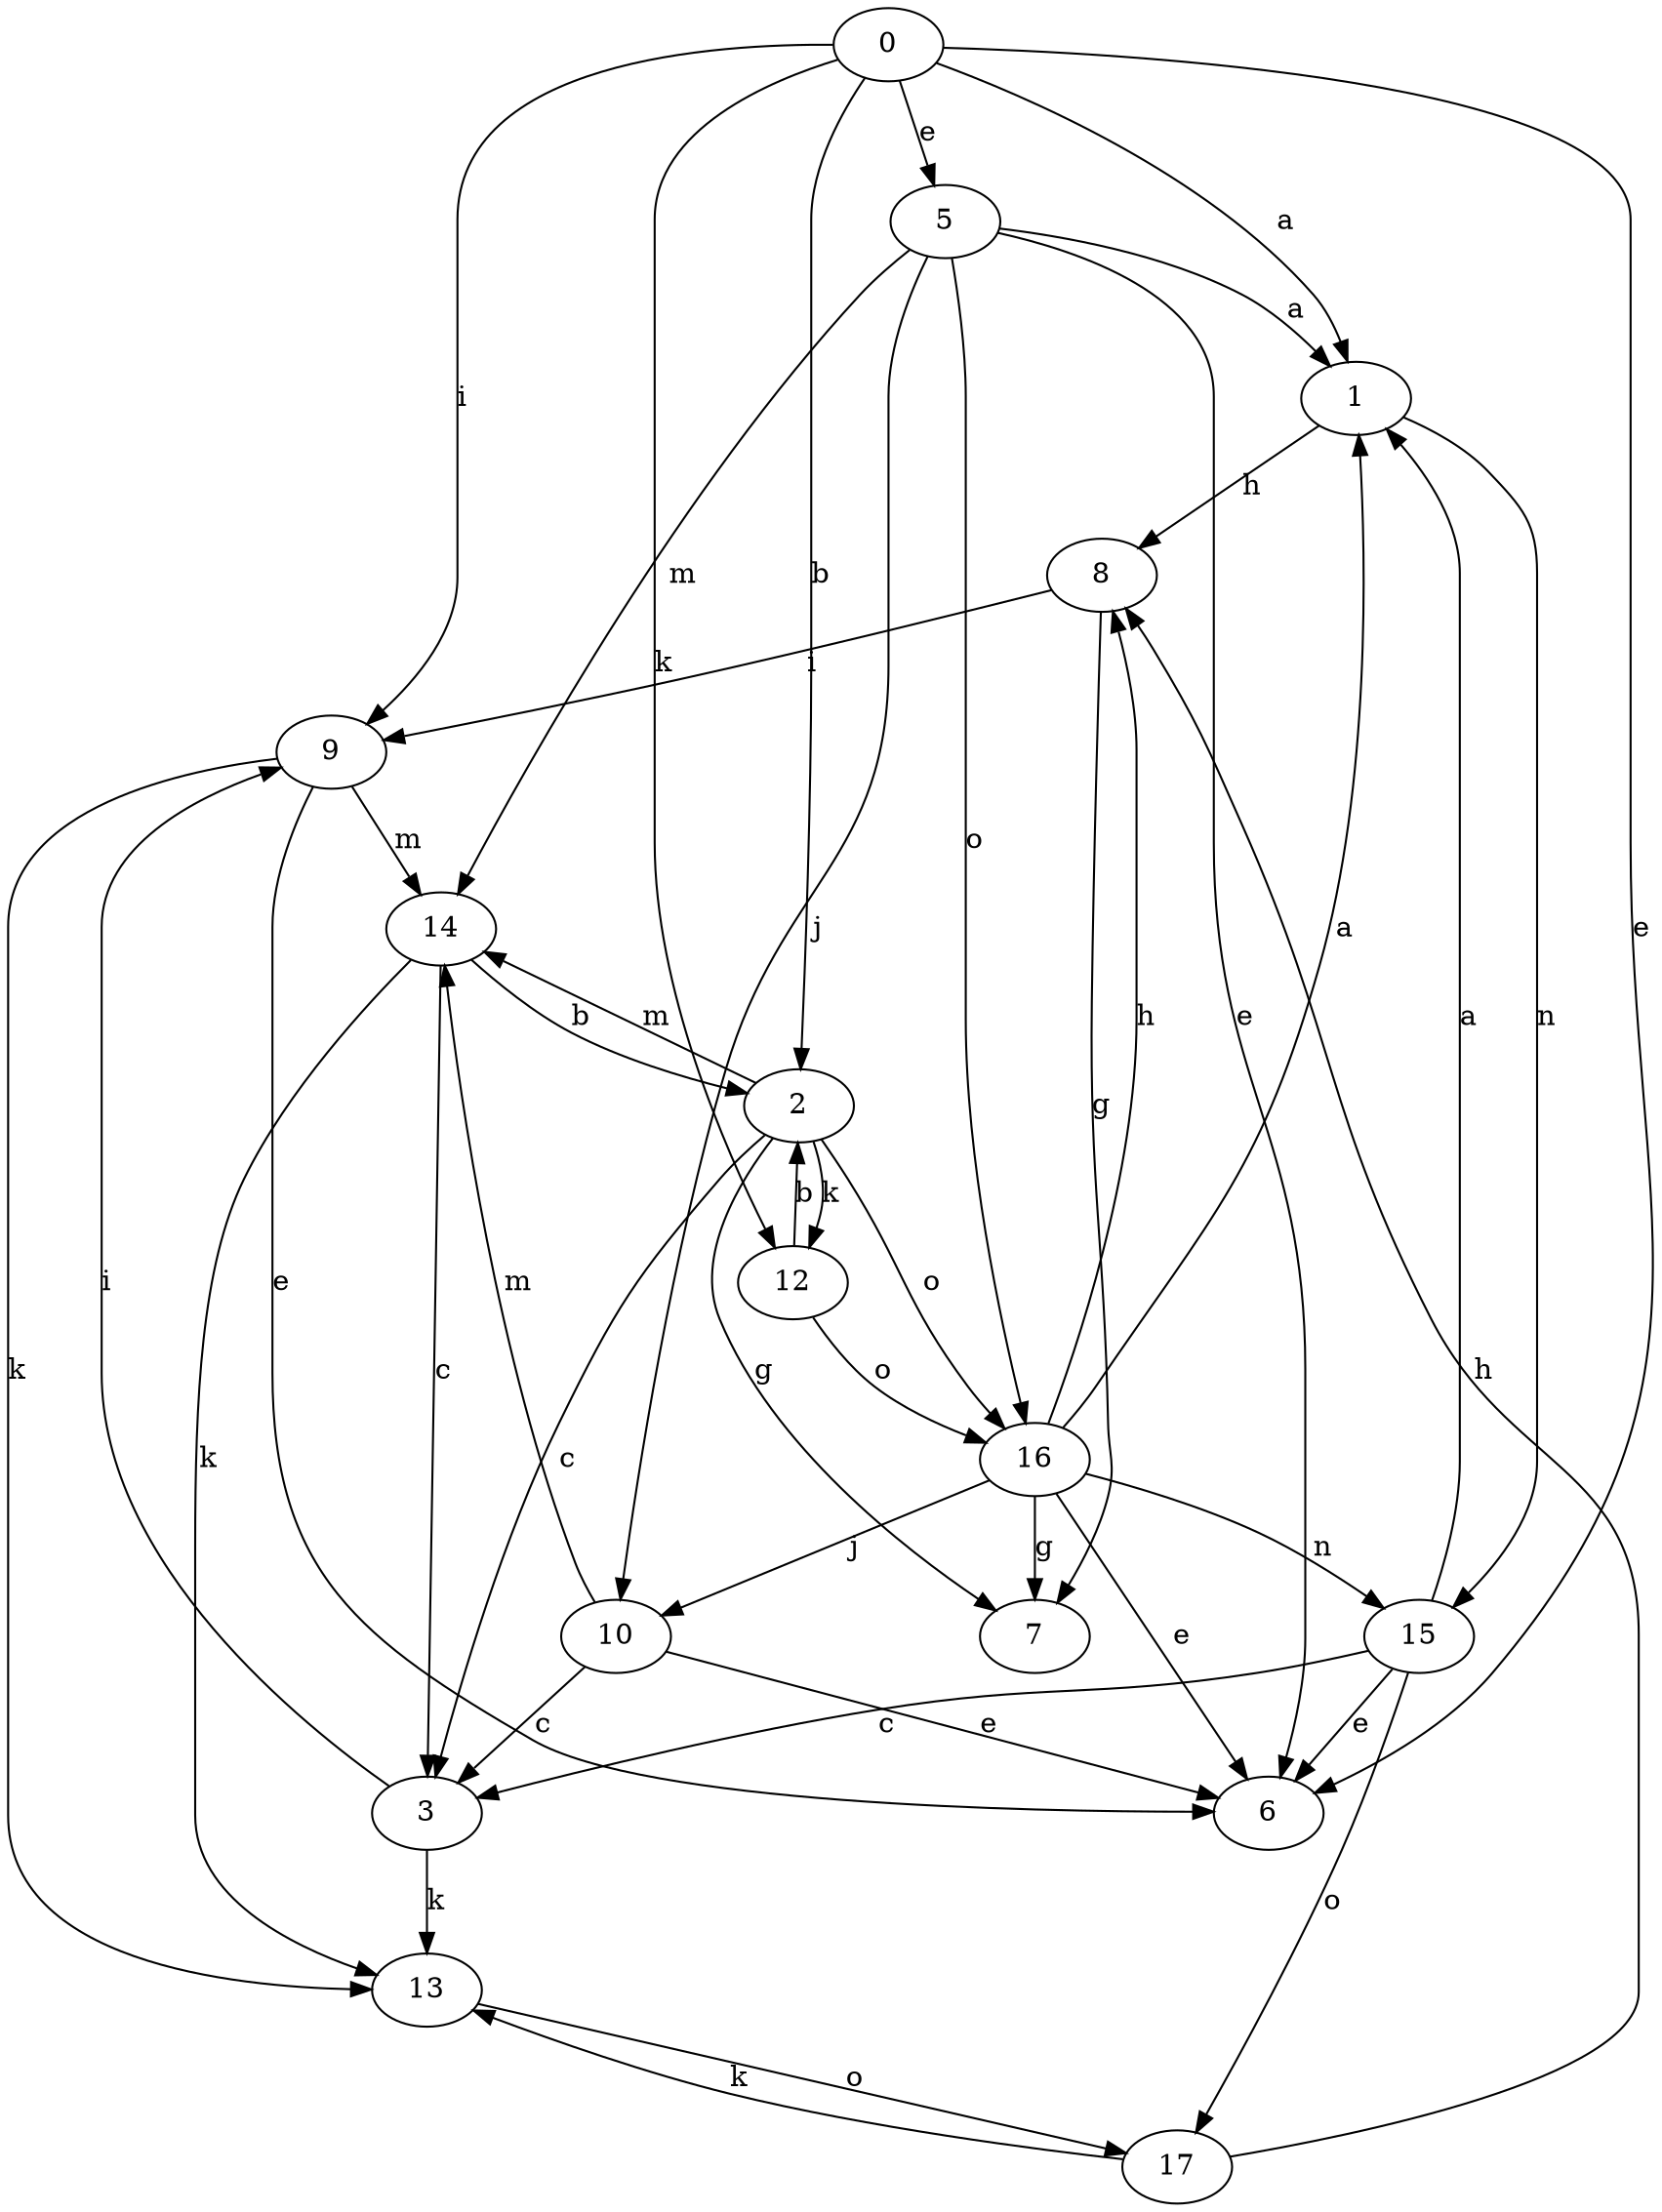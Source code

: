 strict digraph  {
0;
1;
2;
3;
5;
6;
7;
8;
9;
10;
12;
13;
14;
15;
16;
17;
0 -> 1  [label=a];
0 -> 2  [label=b];
0 -> 5  [label=e];
0 -> 6  [label=e];
0 -> 9  [label=i];
0 -> 12  [label=k];
1 -> 8  [label=h];
1 -> 15  [label=n];
2 -> 3  [label=c];
2 -> 7  [label=g];
2 -> 12  [label=k];
2 -> 14  [label=m];
2 -> 16  [label=o];
3 -> 9  [label=i];
3 -> 13  [label=k];
5 -> 1  [label=a];
5 -> 6  [label=e];
5 -> 10  [label=j];
5 -> 14  [label=m];
5 -> 16  [label=o];
8 -> 7  [label=g];
8 -> 9  [label=i];
9 -> 6  [label=e];
9 -> 13  [label=k];
9 -> 14  [label=m];
10 -> 3  [label=c];
10 -> 6  [label=e];
10 -> 14  [label=m];
12 -> 2  [label=b];
12 -> 16  [label=o];
13 -> 17  [label=o];
14 -> 2  [label=b];
14 -> 3  [label=c];
14 -> 13  [label=k];
15 -> 1  [label=a];
15 -> 3  [label=c];
15 -> 6  [label=e];
15 -> 17  [label=o];
16 -> 1  [label=a];
16 -> 6  [label=e];
16 -> 7  [label=g];
16 -> 8  [label=h];
16 -> 10  [label=j];
16 -> 15  [label=n];
17 -> 8  [label=h];
17 -> 13  [label=k];
}
